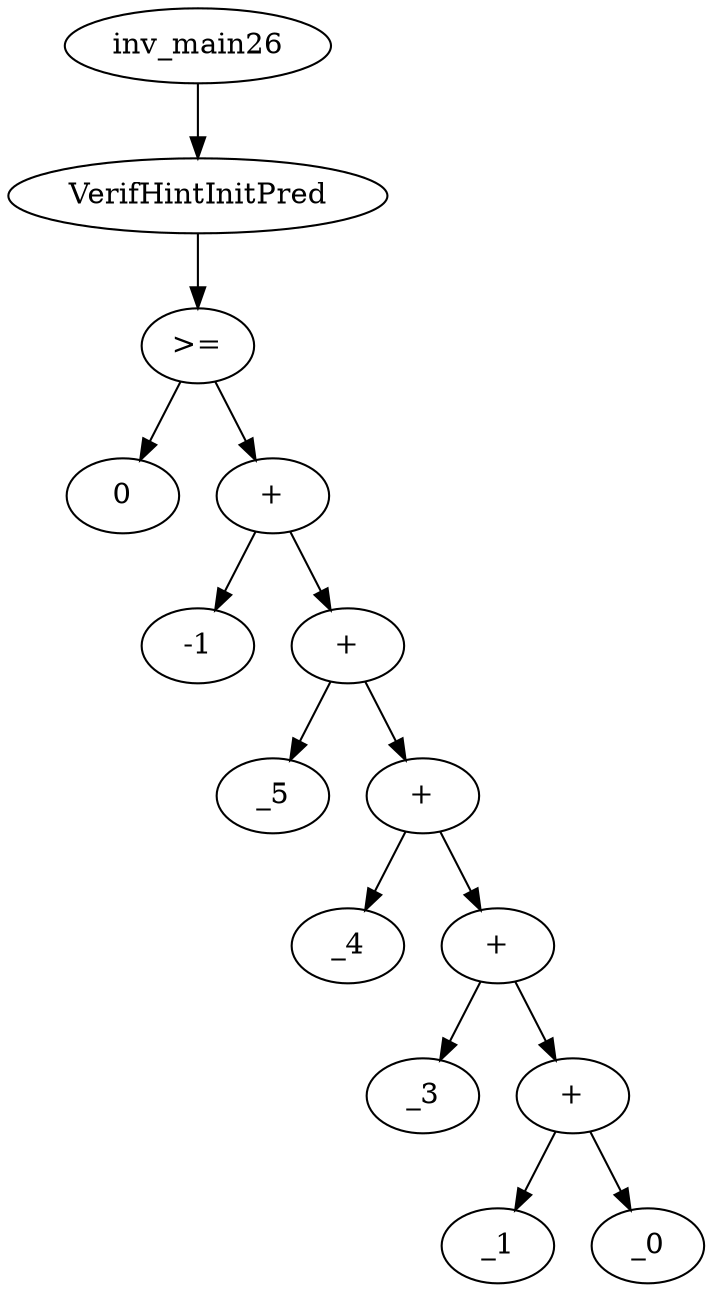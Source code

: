 digraph dag {
0 [label="inv_main26"];
1 [label="VerifHintInitPred"];
2 [label=">="];
3 [label="0"];
4 [label="+"];
5 [label="-1"];
6 [label="+"];
7 [label="_5"];
8 [label="+"];
9 [label="_4"];
10 [label="+"];
11 [label="_3"];
12 [label="+"];
13 [label="_1"];
14 [label="_0"];
0->1
1->2
2->4
2 -> 3
4->6
4 -> 5
6->8
6 -> 7
8->10
8 -> 9
10->12
10 -> 11
12->14
12 -> 13
}
